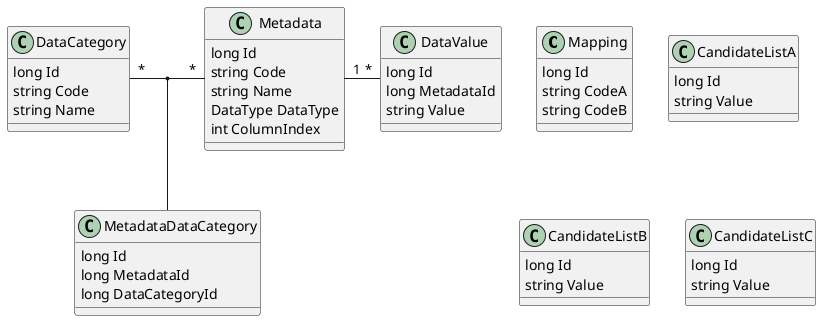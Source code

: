 ﻿@startuml DataModel
class Mapping {
long Id
string CodeA
string CodeB
}
class DataCategory
{
long Id
string Code
string Name
}
class Metadata
{
long Id
string Code
string Name
DataType DataType
int ColumnIndex
}
class DataValue
{
long Id
long MetadataId
string Value
}
class MetadataDataCategory
{
long Id
long MetadataId
long DataCategoryId
}
class CandidateListA
{
long Id
string Value
}
class CandidateListB
{
long Id
string Value
}
class CandidateListC
{
long Id
string Value
}
together {
    class CandidateListA
    class CandidateListB
    class CandidateListC
    class Mapping
}
Metadata "1" - "*" DataValue
DataCategory "*" - "*" Metadata
(DataCategory, Metadata) - MetadataDataCategory
@enduml
